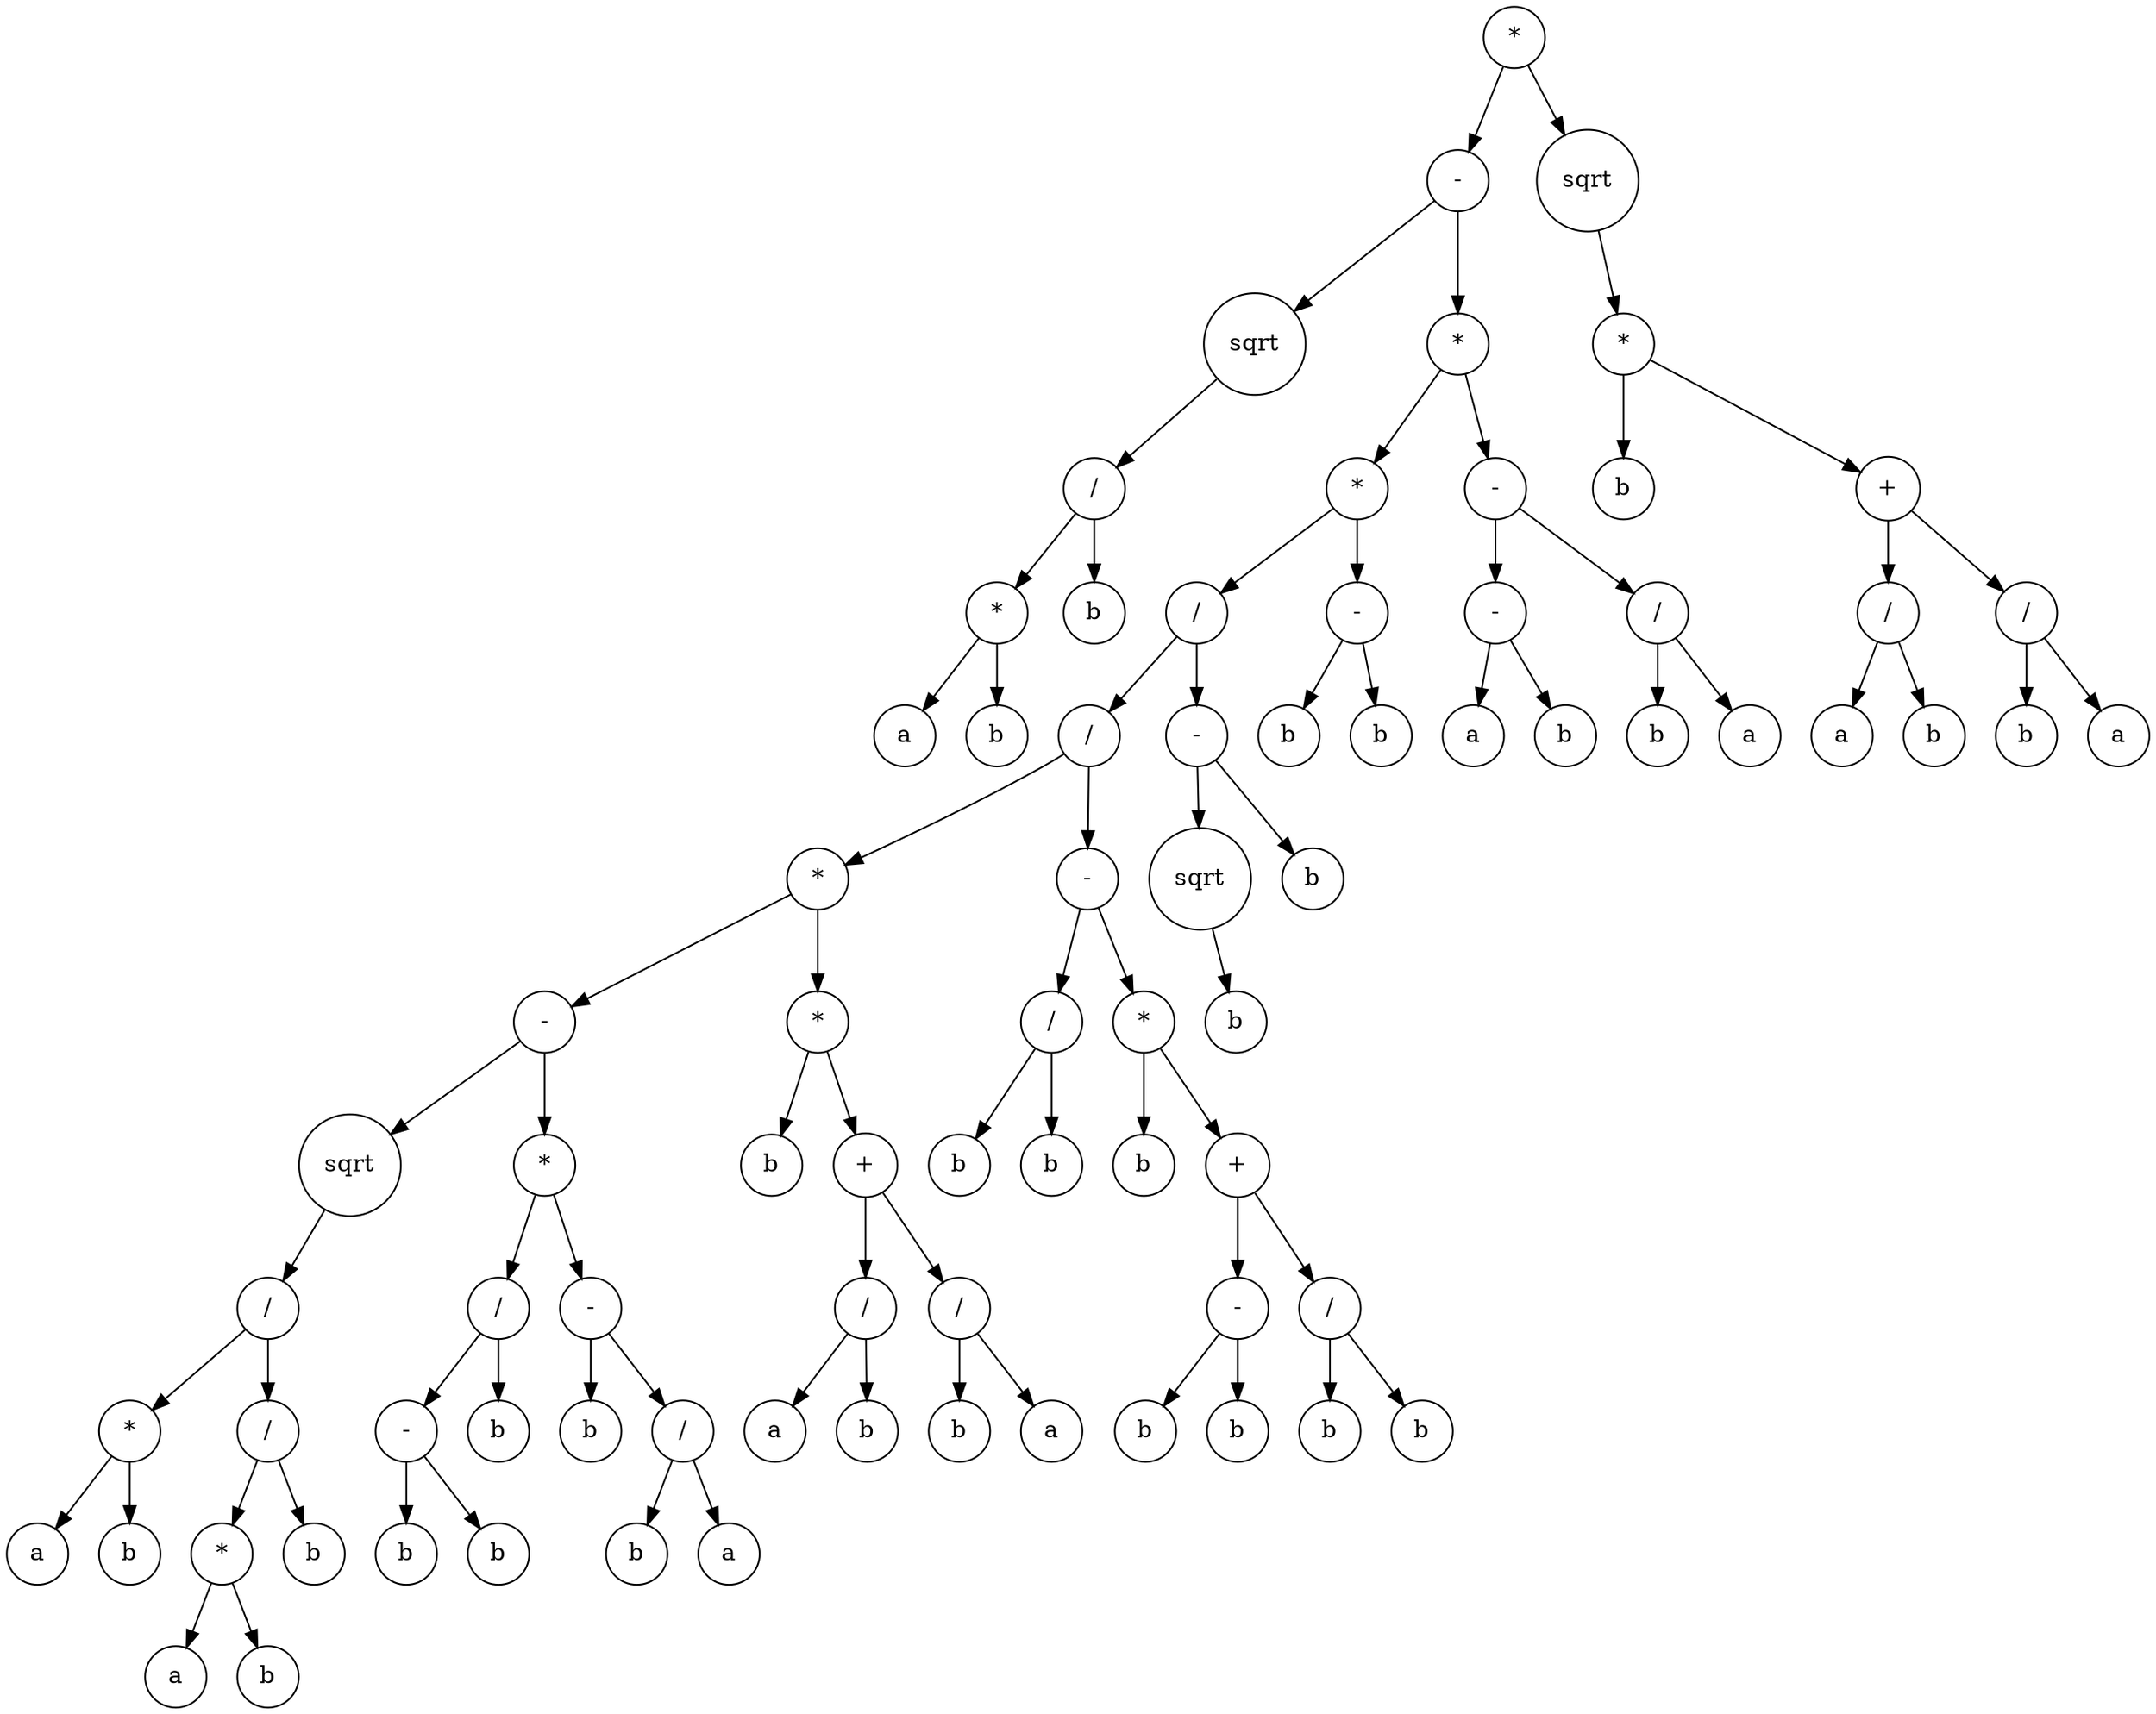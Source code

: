 digraph g {
graph [ordering=out];
node [shape=circle];
n[label = "*"];
n0[label = "-"];
n00[label = "sqrt"];
n000[label = "/"];
n0000[label = "*"];
n00000[label = "a"];
n0000 -> n00000;
n00001[label = "b"];
n0000 -> n00001;
n000 -> n0000;
n0001[label = "b"];
n000 -> n0001;
n00 -> n000;
n0 -> n00;
n01[label = "*"];
n010[label = "*"];
n0100[label = "/"];
n01000[label = "/"];
n010000[label = "*"];
n0100000[label = "-"];
n01000000[label = "sqrt"];
n010000000[label = "/"];
n0100000000[label = "*"];
n01000000000[label = "a"];
n0100000000 -> n01000000000;
n01000000001[label = "b"];
n0100000000 -> n01000000001;
n010000000 -> n0100000000;
n0100000001[label = "/"];
n01000000010[label = "*"];
n010000000100[label = "a"];
n01000000010 -> n010000000100;
n010000000101[label = "b"];
n01000000010 -> n010000000101;
n0100000001 -> n01000000010;
n01000000011[label = "b"];
n0100000001 -> n01000000011;
n010000000 -> n0100000001;
n01000000 -> n010000000;
n0100000 -> n01000000;
n01000001[label = "*"];
n010000010[label = "/"];
n0100000100[label = "-"];
n01000001000[label = "b"];
n0100000100 -> n01000001000;
n01000001001[label = "b"];
n0100000100 -> n01000001001;
n010000010 -> n0100000100;
n0100000101[label = "b"];
n010000010 -> n0100000101;
n01000001 -> n010000010;
n010000011[label = "-"];
n0100000110[label = "b"];
n010000011 -> n0100000110;
n0100000111[label = "/"];
n01000001110[label = "b"];
n0100000111 -> n01000001110;
n01000001111[label = "a"];
n0100000111 -> n01000001111;
n010000011 -> n0100000111;
n01000001 -> n010000011;
n0100000 -> n01000001;
n010000 -> n0100000;
n0100001[label = "*"];
n01000010[label = "b"];
n0100001 -> n01000010;
n01000011[label = "+"];
n010000110[label = "/"];
n0100001100[label = "a"];
n010000110 -> n0100001100;
n0100001101[label = "b"];
n010000110 -> n0100001101;
n01000011 -> n010000110;
n010000111[label = "/"];
n0100001110[label = "b"];
n010000111 -> n0100001110;
n0100001111[label = "a"];
n010000111 -> n0100001111;
n01000011 -> n010000111;
n0100001 -> n01000011;
n010000 -> n0100001;
n01000 -> n010000;
n010001[label = "-"];
n0100010[label = "/"];
n01000100[label = "b"];
n0100010 -> n01000100;
n01000101[label = "b"];
n0100010 -> n01000101;
n010001 -> n0100010;
n0100011[label = "*"];
n01000110[label = "b"];
n0100011 -> n01000110;
n01000111[label = "+"];
n010001110[label = "-"];
n0100011100[label = "b"];
n010001110 -> n0100011100;
n0100011101[label = "b"];
n010001110 -> n0100011101;
n01000111 -> n010001110;
n010001111[label = "/"];
n0100011110[label = "b"];
n010001111 -> n0100011110;
n0100011111[label = "b"];
n010001111 -> n0100011111;
n01000111 -> n010001111;
n0100011 -> n01000111;
n010001 -> n0100011;
n01000 -> n010001;
n0100 -> n01000;
n01001[label = "-"];
n010010[label = "sqrt"];
n0100100[label = "b"];
n010010 -> n0100100;
n01001 -> n010010;
n010011[label = "b"];
n01001 -> n010011;
n0100 -> n01001;
n010 -> n0100;
n0101[label = "-"];
n01010[label = "b"];
n0101 -> n01010;
n01011[label = "b"];
n0101 -> n01011;
n010 -> n0101;
n01 -> n010;
n011[label = "-"];
n0110[label = "-"];
n01100[label = "a"];
n0110 -> n01100;
n01101[label = "b"];
n0110 -> n01101;
n011 -> n0110;
n0111[label = "/"];
n01110[label = "b"];
n0111 -> n01110;
n01111[label = "a"];
n0111 -> n01111;
n011 -> n0111;
n01 -> n011;
n0 -> n01;
n -> n0;
n1[label = "sqrt"];
n10[label = "*"];
n100[label = "b"];
n10 -> n100;
n101[label = "+"];
n1010[label = "/"];
n10100[label = "a"];
n1010 -> n10100;
n10101[label = "b"];
n1010 -> n10101;
n101 -> n1010;
n1011[label = "/"];
n10110[label = "b"];
n1011 -> n10110;
n10111[label = "a"];
n1011 -> n10111;
n101 -> n1011;
n10 -> n101;
n1 -> n10;
n -> n1;
}
